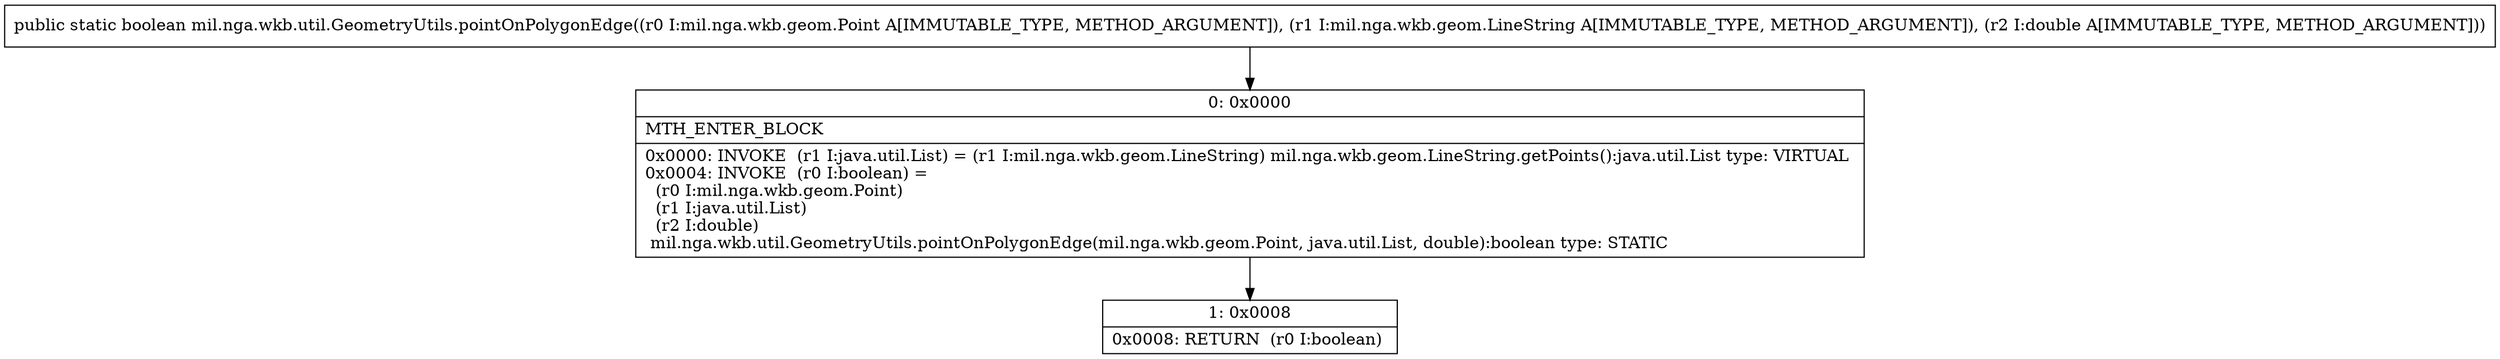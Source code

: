 digraph "CFG formil.nga.wkb.util.GeometryUtils.pointOnPolygonEdge(Lmil\/nga\/wkb\/geom\/Point;Lmil\/nga\/wkb\/geom\/LineString;D)Z" {
Node_0 [shape=record,label="{0\:\ 0x0000|MTH_ENTER_BLOCK\l|0x0000: INVOKE  (r1 I:java.util.List) = (r1 I:mil.nga.wkb.geom.LineString) mil.nga.wkb.geom.LineString.getPoints():java.util.List type: VIRTUAL \l0x0004: INVOKE  (r0 I:boolean) = \l  (r0 I:mil.nga.wkb.geom.Point)\l  (r1 I:java.util.List)\l  (r2 I:double)\l mil.nga.wkb.util.GeometryUtils.pointOnPolygonEdge(mil.nga.wkb.geom.Point, java.util.List, double):boolean type: STATIC \l}"];
Node_1 [shape=record,label="{1\:\ 0x0008|0x0008: RETURN  (r0 I:boolean) \l}"];
MethodNode[shape=record,label="{public static boolean mil.nga.wkb.util.GeometryUtils.pointOnPolygonEdge((r0 I:mil.nga.wkb.geom.Point A[IMMUTABLE_TYPE, METHOD_ARGUMENT]), (r1 I:mil.nga.wkb.geom.LineString A[IMMUTABLE_TYPE, METHOD_ARGUMENT]), (r2 I:double A[IMMUTABLE_TYPE, METHOD_ARGUMENT])) }"];
MethodNode -> Node_0;
Node_0 -> Node_1;
}

